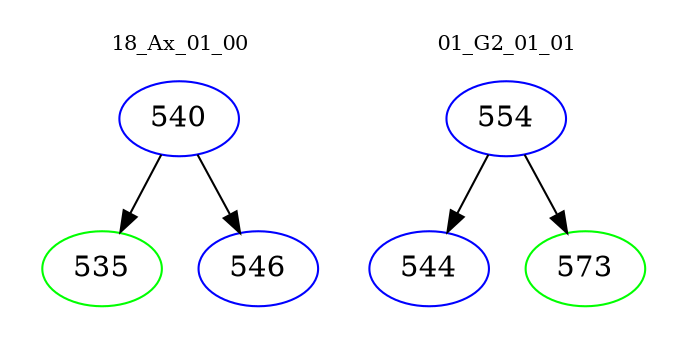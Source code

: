digraph{
subgraph cluster_0 {
color = white
label = "18_Ax_01_00";
fontsize=10;
T0_540 [label="540", color="blue"]
T0_540 -> T0_535 [color="black"]
T0_535 [label="535", color="green"]
T0_540 -> T0_546 [color="black"]
T0_546 [label="546", color="blue"]
}
subgraph cluster_1 {
color = white
label = "01_G2_01_01";
fontsize=10;
T1_554 [label="554", color="blue"]
T1_554 -> T1_544 [color="black"]
T1_544 [label="544", color="blue"]
T1_554 -> T1_573 [color="black"]
T1_573 [label="573", color="green"]
}
}
